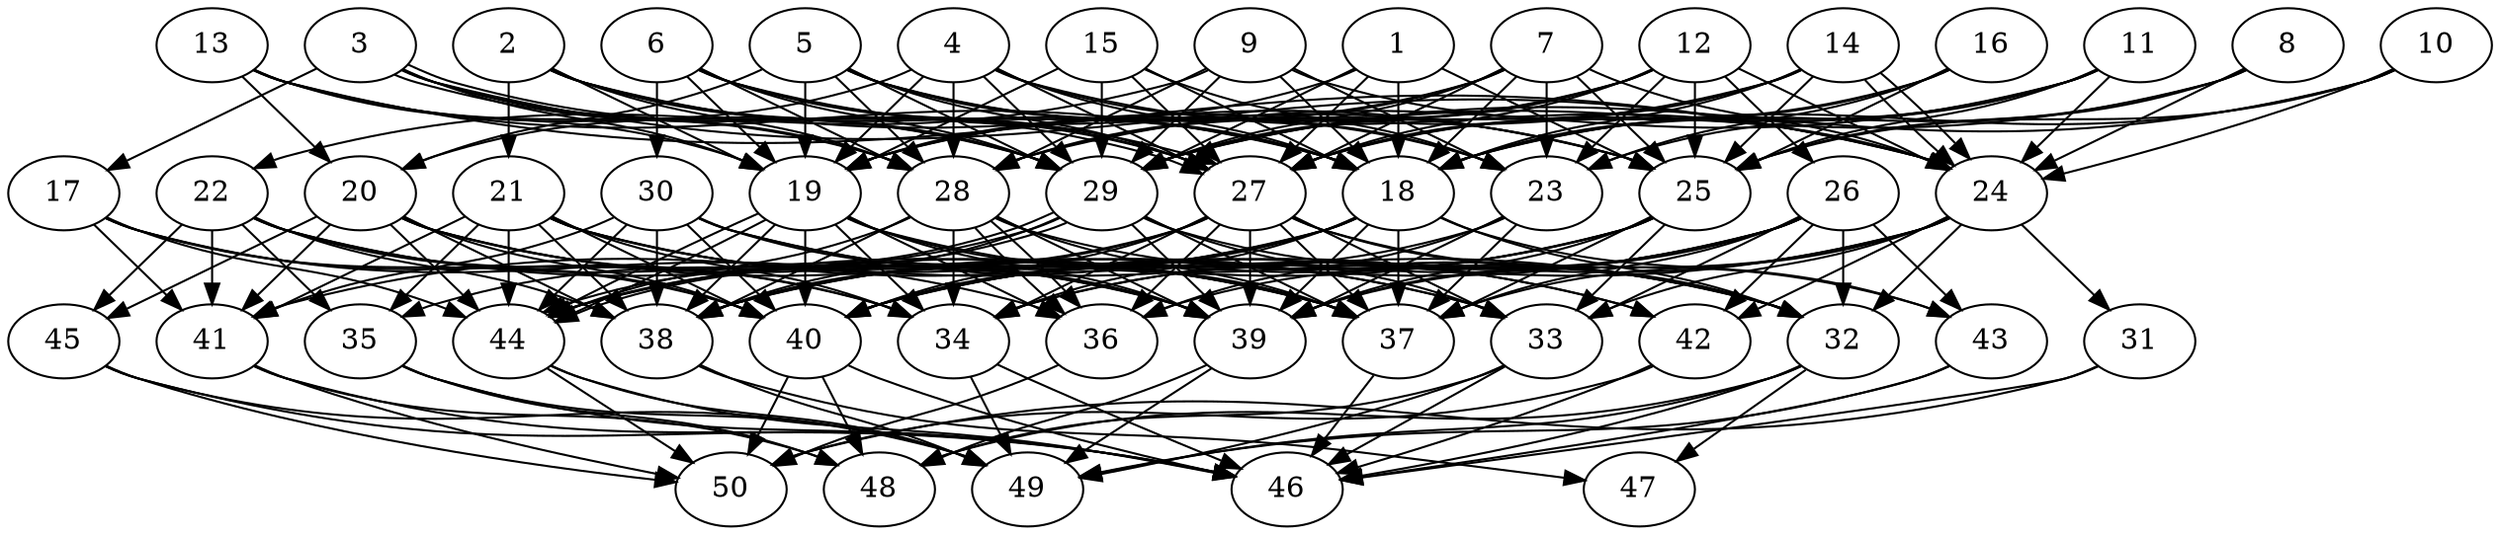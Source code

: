 // DAG automatically generated by daggen at Thu Oct  3 14:07:57 2019
// ./daggen --dot -n 50 --ccr 0.5 --fat 0.7 --regular 0.9 --density 0.9 --mindata 5242880 --maxdata 52428800 
digraph G {
  1 [size="86007808", alpha="0.09", expect_size="43003904"] 
  1 -> 18 [size ="43003904"]
  1 -> 19 [size ="43003904"]
  1 -> 25 [size ="43003904"]
  1 -> 27 [size ="43003904"]
  1 -> 29 [size ="43003904"]
  2 [size="17096704", alpha="0.14", expect_size="8548352"] 
  2 -> 18 [size ="8548352"]
  2 -> 19 [size ="8548352"]
  2 -> 21 [size ="8548352"]
  2 -> 25 [size ="8548352"]
  2 -> 27 [size ="8548352"]
  2 -> 28 [size ="8548352"]
  2 -> 29 [size ="8548352"]
  3 [size="27238400", alpha="0.16", expect_size="13619200"] 
  3 -> 17 [size ="13619200"]
  3 -> 19 [size ="13619200"]
  3 -> 24 [size ="13619200"]
  3 -> 27 [size ="13619200"]
  3 -> 27 [size ="13619200"]
  3 -> 28 [size ="13619200"]
  3 -> 29 [size ="13619200"]
  4 [size="46682112", alpha="0.13", expect_size="23341056"] 
  4 -> 18 [size ="23341056"]
  4 -> 19 [size ="23341056"]
  4 -> 20 [size ="23341056"]
  4 -> 23 [size ="23341056"]
  4 -> 24 [size ="23341056"]
  4 -> 27 [size ="23341056"]
  4 -> 28 [size ="23341056"]
  4 -> 29 [size ="23341056"]
  5 [size="75669504", alpha="0.14", expect_size="37834752"] 
  5 -> 18 [size ="37834752"]
  5 -> 19 [size ="37834752"]
  5 -> 20 [size ="37834752"]
  5 -> 23 [size ="37834752"]
  5 -> 25 [size ="37834752"]
  5 -> 27 [size ="37834752"]
  5 -> 28 [size ="37834752"]
  5 -> 29 [size ="37834752"]
  6 [size="103032832", alpha="0.18", expect_size="51516416"] 
  6 -> 18 [size ="51516416"]
  6 -> 19 [size ="51516416"]
  6 -> 25 [size ="51516416"]
  6 -> 27 [size ="51516416"]
  6 -> 28 [size ="51516416"]
  6 -> 29 [size ="51516416"]
  6 -> 30 [size ="51516416"]
  7 [size="82933760", alpha="0.09", expect_size="41466880"] 
  7 -> 18 [size ="41466880"]
  7 -> 19 [size ="41466880"]
  7 -> 23 [size ="41466880"]
  7 -> 24 [size ="41466880"]
  7 -> 25 [size ="41466880"]
  7 -> 27 [size ="41466880"]
  7 -> 28 [size ="41466880"]
  7 -> 29 [size ="41466880"]
  8 [size="13905920", alpha="0.01", expect_size="6952960"] 
  8 -> 18 [size ="6952960"]
  8 -> 24 [size ="6952960"]
  8 -> 25 [size ="6952960"]
  8 -> 29 [size ="6952960"]
  9 [size="46292992", alpha="0.17", expect_size="23146496"] 
  9 -> 18 [size ="23146496"]
  9 -> 22 [size ="23146496"]
  9 -> 23 [size ="23146496"]
  9 -> 24 [size ="23146496"]
  9 -> 28 [size ="23146496"]
  9 -> 29 [size ="23146496"]
  10 [size="34316288", alpha="0.07", expect_size="17158144"] 
  10 -> 18 [size ="17158144"]
  10 -> 24 [size ="17158144"]
  10 -> 25 [size ="17158144"]
  10 -> 29 [size ="17158144"]
  11 [size="92968960", alpha="0.16", expect_size="46484480"] 
  11 -> 18 [size ="46484480"]
  11 -> 23 [size ="46484480"]
  11 -> 24 [size ="46484480"]
  11 -> 25 [size ="46484480"]
  11 -> 27 [size ="46484480"]
  11 -> 28 [size ="46484480"]
  12 [size="39587840", alpha="0.09", expect_size="19793920"] 
  12 -> 19 [size ="19793920"]
  12 -> 23 [size ="19793920"]
  12 -> 24 [size ="19793920"]
  12 -> 25 [size ="19793920"]
  12 -> 26 [size ="19793920"]
  12 -> 27 [size ="19793920"]
  12 -> 28 [size ="19793920"]
  12 -> 29 [size ="19793920"]
  13 [size="12089344", alpha="0.11", expect_size="6044672"] 
  13 -> 18 [size ="6044672"]
  13 -> 19 [size ="6044672"]
  13 -> 20 [size ="6044672"]
  13 -> 24 [size ="6044672"]
  13 -> 28 [size ="6044672"]
  13 -> 29 [size ="6044672"]
  14 [size="85612544", alpha="0.16", expect_size="42806272"] 
  14 -> 18 [size ="42806272"]
  14 -> 19 [size ="42806272"]
  14 -> 24 [size ="42806272"]
  14 -> 24 [size ="42806272"]
  14 -> 25 [size ="42806272"]
  14 -> 27 [size ="42806272"]
  14 -> 29 [size ="42806272"]
  15 [size="54667264", alpha="0.18", expect_size="27333632"] 
  15 -> 18 [size ="27333632"]
  15 -> 19 [size ="27333632"]
  15 -> 23 [size ="27333632"]
  15 -> 27 [size ="27333632"]
  15 -> 29 [size ="27333632"]
  16 [size="25497600", alpha="0.06", expect_size="12748800"] 
  16 -> 18 [size ="12748800"]
  16 -> 23 [size ="12748800"]
  16 -> 25 [size ="12748800"]
  16 -> 27 [size ="12748800"]
  17 [size="15777792", alpha="0.09", expect_size="7888896"] 
  17 -> 34 [size ="7888896"]
  17 -> 36 [size ="7888896"]
  17 -> 40 [size ="7888896"]
  17 -> 41 [size ="7888896"]
  17 -> 44 [size ="7888896"]
  18 [size="58068992", alpha="0.11", expect_size="29034496"] 
  18 -> 32 [size ="29034496"]
  18 -> 34 [size ="29034496"]
  18 -> 37 [size ="29034496"]
  18 -> 38 [size ="29034496"]
  18 -> 39 [size ="29034496"]
  18 -> 40 [size ="29034496"]
  18 -> 41 [size ="29034496"]
  18 -> 43 [size ="29034496"]
  18 -> 44 [size ="29034496"]
  19 [size="64256000", alpha="0.01", expect_size="32128000"] 
  19 -> 32 [size ="32128000"]
  19 -> 34 [size ="32128000"]
  19 -> 36 [size ="32128000"]
  19 -> 37 [size ="32128000"]
  19 -> 38 [size ="32128000"]
  19 -> 39 [size ="32128000"]
  19 -> 40 [size ="32128000"]
  19 -> 44 [size ="32128000"]
  19 -> 44 [size ="32128000"]
  20 [size="48627712", alpha="0.01", expect_size="24313856"] 
  20 -> 33 [size ="24313856"]
  20 -> 37 [size ="24313856"]
  20 -> 38 [size ="24313856"]
  20 -> 39 [size ="24313856"]
  20 -> 40 [size ="24313856"]
  20 -> 41 [size ="24313856"]
  20 -> 44 [size ="24313856"]
  20 -> 45 [size ="24313856"]
  21 [size="82350080", alpha="0.16", expect_size="41175040"] 
  21 -> 33 [size ="41175040"]
  21 -> 34 [size ="41175040"]
  21 -> 35 [size ="41175040"]
  21 -> 37 [size ="41175040"]
  21 -> 38 [size ="41175040"]
  21 -> 40 [size ="41175040"]
  21 -> 41 [size ="41175040"]
  21 -> 42 [size ="41175040"]
  21 -> 44 [size ="41175040"]
  22 [size="65648640", alpha="0.13", expect_size="32824320"] 
  22 -> 34 [size ="32824320"]
  22 -> 35 [size ="32824320"]
  22 -> 37 [size ="32824320"]
  22 -> 38 [size ="32824320"]
  22 -> 39 [size ="32824320"]
  22 -> 40 [size ="32824320"]
  22 -> 41 [size ="32824320"]
  22 -> 45 [size ="32824320"]
  23 [size="11948032", alpha="0.14", expect_size="5974016"] 
  23 -> 36 [size ="5974016"]
  23 -> 37 [size ="5974016"]
  23 -> 39 [size ="5974016"]
  23 -> 40 [size ="5974016"]
  24 [size="62695424", alpha="0.02", expect_size="31347712"] 
  24 -> 31 [size ="31347712"]
  24 -> 32 [size ="31347712"]
  24 -> 33 [size ="31347712"]
  24 -> 34 [size ="31347712"]
  24 -> 37 [size ="31347712"]
  24 -> 39 [size ="31347712"]
  24 -> 40 [size ="31347712"]
  24 -> 42 [size ="31347712"]
  25 [size="41607168", alpha="0.04", expect_size="20803584"] 
  25 -> 33 [size ="20803584"]
  25 -> 37 [size ="20803584"]
  25 -> 38 [size ="20803584"]
  25 -> 39 [size ="20803584"]
  25 -> 40 [size ="20803584"]
  25 -> 44 [size ="20803584"]
  26 [size="30089216", alpha="0.06", expect_size="15044608"] 
  26 -> 32 [size ="15044608"]
  26 -> 33 [size ="15044608"]
  26 -> 34 [size ="15044608"]
  26 -> 36 [size ="15044608"]
  26 -> 37 [size ="15044608"]
  26 -> 38 [size ="15044608"]
  26 -> 39 [size ="15044608"]
  26 -> 40 [size ="15044608"]
  26 -> 42 [size ="15044608"]
  26 -> 43 [size ="15044608"]
  27 [size="57913344", alpha="0.03", expect_size="28956672"] 
  27 -> 32 [size ="28956672"]
  27 -> 33 [size ="28956672"]
  27 -> 34 [size ="28956672"]
  27 -> 36 [size ="28956672"]
  27 -> 37 [size ="28956672"]
  27 -> 38 [size ="28956672"]
  27 -> 39 [size ="28956672"]
  27 -> 40 [size ="28956672"]
  27 -> 43 [size ="28956672"]
  27 -> 44 [size ="28956672"]
  28 [size="100532224", alpha="0.00", expect_size="50266112"] 
  28 -> 32 [size ="50266112"]
  28 -> 34 [size ="50266112"]
  28 -> 36 [size ="50266112"]
  28 -> 36 [size ="50266112"]
  28 -> 37 [size ="50266112"]
  28 -> 38 [size ="50266112"]
  28 -> 39 [size ="50266112"]
  28 -> 44 [size ="50266112"]
  29 [size="56553472", alpha="0.06", expect_size="28276736"] 
  29 -> 32 [size ="28276736"]
  29 -> 33 [size ="28276736"]
  29 -> 35 [size ="28276736"]
  29 -> 37 [size ="28276736"]
  29 -> 38 [size ="28276736"]
  29 -> 39 [size ="28276736"]
  29 -> 44 [size ="28276736"]
  29 -> 44 [size ="28276736"]
  30 [size="62472192", alpha="0.16", expect_size="31236096"] 
  30 -> 32 [size ="31236096"]
  30 -> 38 [size ="31236096"]
  30 -> 39 [size ="31236096"]
  30 -> 40 [size ="31236096"]
  30 -> 41 [size ="31236096"]
  30 -> 42 [size ="31236096"]
  30 -> 44 [size ="31236096"]
  31 [size="66271232", alpha="0.04", expect_size="33135616"] 
  31 -> 46 [size ="33135616"]
  31 -> 50 [size ="33135616"]
  32 [size="49102848", alpha="0.18", expect_size="24551424"] 
  32 -> 46 [size ="24551424"]
  32 -> 47 [size ="24551424"]
  32 -> 48 [size ="24551424"]
  32 -> 49 [size ="24551424"]
  33 [size="17575936", alpha="0.12", expect_size="8787968"] 
  33 -> 46 [size ="8787968"]
  33 -> 48 [size ="8787968"]
  33 -> 49 [size ="8787968"]
  34 [size="82814976", alpha="0.02", expect_size="41407488"] 
  34 -> 46 [size ="41407488"]
  34 -> 49 [size ="41407488"]
  35 [size="92276736", alpha="0.02", expect_size="46138368"] 
  35 -> 46 [size ="46138368"]
  35 -> 48 [size ="46138368"]
  35 -> 49 [size ="46138368"]
  36 [size="16771072", alpha="0.05", expect_size="8385536"] 
  36 -> 50 [size ="8385536"]
  37 [size="43220992", alpha="0.08", expect_size="21610496"] 
  37 -> 46 [size ="21610496"]
  38 [size="55328768", alpha="0.02", expect_size="27664384"] 
  38 -> 47 [size ="27664384"]
  38 -> 49 [size ="27664384"]
  39 [size="56516608", alpha="0.08", expect_size="28258304"] 
  39 -> 48 [size ="28258304"]
  39 -> 49 [size ="28258304"]
  40 [size="82593792", alpha="0.01", expect_size="41296896"] 
  40 -> 46 [size ="41296896"]
  40 -> 48 [size ="41296896"]
  40 -> 50 [size ="41296896"]
  41 [size="63019008", alpha="0.10", expect_size="31509504"] 
  41 -> 46 [size ="31509504"]
  41 -> 48 [size ="31509504"]
  41 -> 50 [size ="31509504"]
  42 [size="80277504", alpha="0.10", expect_size="40138752"] 
  42 -> 46 [size ="40138752"]
  42 -> 50 [size ="40138752"]
  43 [size="69099520", alpha="0.11", expect_size="34549760"] 
  43 -> 46 [size ="34549760"]
  43 -> 49 [size ="34549760"]
  44 [size="31088640", alpha="0.03", expect_size="15544320"] 
  44 -> 46 [size ="15544320"]
  44 -> 49 [size ="15544320"]
  44 -> 50 [size ="15544320"]
  45 [size="41375744", alpha="0.01", expect_size="20687872"] 
  45 -> 46 [size ="20687872"]
  45 -> 49 [size ="20687872"]
  45 -> 50 [size ="20687872"]
  46 [size="49768448", alpha="0.04", expect_size="24884224"] 
  47 [size="71280640", alpha="0.16", expect_size="35640320"] 
  48 [size="16832512", alpha="0.08", expect_size="8416256"] 
  49 [size="28381184", alpha="0.09", expect_size="14190592"] 
  50 [size="65325056", alpha="0.02", expect_size="32662528"] 
}
